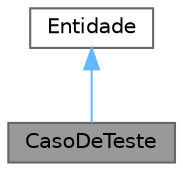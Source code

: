 digraph "CasoDeTeste"
{
 // INTERACTIVE_SVG=YES
 // LATEX_PDF_SIZE
  bgcolor="transparent";
  edge [fontname=Helvetica,fontsize=10,labelfontname=Helvetica,labelfontsize=10];
  node [fontname=Helvetica,fontsize=10,shape=box,height=0.2,width=0.4];
  Node1 [label="CasoDeTeste",height=0.2,width=0.4,color="gray40", fillcolor="grey60", style="filled", fontcolor="black",tooltip="Padrão para representação da classe CasoDeTeste."];
  Node2 -> Node1 [dir="back",color="steelblue1",style="solid"];
  Node2 [label="Entidade",height=0.2,width=0.4,color="gray40", fillcolor="white", style="filled",URL="$class_entidade.html",tooltip="Padrão de representação para a superclasse Entidade."];
}
